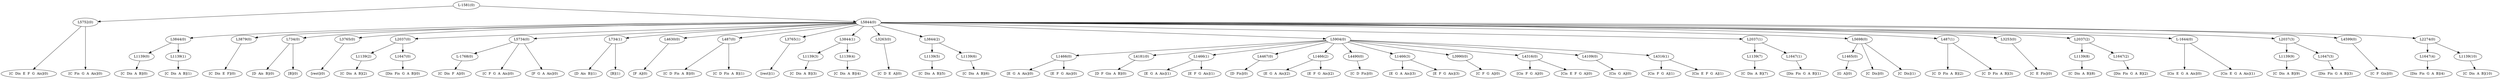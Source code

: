 digraph sample{
"L5752(0)"->"[C  Dis  E  F  G  Ais](0)"
"L5752(0)"->"[C  Fis  G  A  Ais](0)"
"L1139(0)"->"[C  Dis  A  B](0)"
"L1139(1)"->"[C  Dis  A  B](1)"
"L3844(0)"->"L1139(0)"
"L3844(0)"->"L1139(1)"
"L3879(0)"->"[C  Dis  E  F](0)"
"L734(0)"->"[D  Ais  B](0)"
"L734(0)"->"[B](0)"
"L3765(0)"->"[rest](0)"
"L1139(2)"->"[C  Dis  A  B](2)"
"L1647(0)"->"[Dis  Fis  G  A  B](0)"
"L2037(0)"->"L1139(2)"
"L2037(0)"->"L1647(0)"
"L-1768(0)"->"[C  Dis  F  A](0)"
"L5734(0)"->"[C  F  G  A  Ais](0)"
"L5734(0)"->"L-1768(0)"
"L5734(0)"->"[F  G  A  Ais](0)"
"L734(1)"->"[D  Ais  B](1)"
"L734(1)"->"[B](1)"
"L4630(0)"->"[F  A](0)"
"L487(0)"->"[C  D  Fis  A  B](0)"
"L487(0)"->"[C  D  Fis  A  B](1)"
"L3765(1)"->"[rest](1)"
"L1139(3)"->"[C  Dis  A  B](3)"
"L1139(4)"->"[C  Dis  A  B](4)"
"L3844(1)"->"L1139(3)"
"L3844(1)"->"L1139(4)"
"L3263(0)"->"[C  D  E  A](0)"
"L1139(5)"->"[C  Dis  A  B](5)"
"L1139(6)"->"[C  Dis  A  B](6)"
"L3844(2)"->"L1139(5)"
"L3844(2)"->"L1139(6)"
"L1466(0)"->"[E  G  A  Ais](0)"
"L1466(0)"->"[E  F  G  Ais](0)"
"L4181(0)"->"[D  F  Gis  A  B](0)"
"L1466(1)"->"[E  G  A  Ais](1)"
"L1466(1)"->"[E  F  G  Ais](1)"
"L4467(0)"->"[D  Fis](0)"
"L1466(2)"->"[E  G  A  Ais](2)"
"L1466(2)"->"[E  F  G  Ais](2)"
"L4490(0)"->"[C  D  Fis](0)"
"L1466(3)"->"[E  G  A  Ais](3)"
"L1466(3)"->"[E  F  G  Ais](3)"
"L3990(0)"->"[C  F  G  A](0)"
"L4316(0)"->"[Cis  F  G  A](0)"
"L4316(0)"->"[Cis  E  F  G  A](0)"
"L4109(0)"->"[Cis  G  A](0)"
"L4316(1)"->"[Cis  F  G  A](1)"
"L4316(1)"->"[Cis  E  F  G  A](1)"
"L5904(0)"->"L1466(0)"
"L5904(0)"->"L4181(0)"
"L5904(0)"->"L1466(1)"
"L5904(0)"->"L4467(0)"
"L5904(0)"->"L1466(2)"
"L5904(0)"->"L4490(0)"
"L5904(0)"->"L1466(3)"
"L5904(0)"->"L3990(0)"
"L5904(0)"->"L4316(0)"
"L5904(0)"->"L4109(0)"
"L5904(0)"->"L4316(1)"
"L1139(7)"->"[C  Dis  A  B](7)"
"L1647(1)"->"[Dis  Fis  G  A  B](1)"
"L2037(1)"->"L1139(7)"
"L2037(1)"->"L1647(1)"
"L1465(0)"->"[G  A](0)"
"L5698(0)"->"[C  Dis](0)"
"L5698(0)"->"L1465(0)"
"L5698(0)"->"[C  Dis](1)"
"L487(1)"->"[C  D  Fis  A  B](2)"
"L487(1)"->"[C  D  Fis  A  B](3)"
"L3253(0)"->"[C  E  Fis](0)"
"L1139(8)"->"[C  Dis  A  B](8)"
"L1647(2)"->"[Dis  Fis  G  A  B](2)"
"L2037(2)"->"L1139(8)"
"L2037(2)"->"L1647(2)"
"L-1644(0)"->"[Cis  E  G  A  Ais](0)"
"L-1644(0)"->"[Cis  E  G  A  Ais](1)"
"L1139(9)"->"[C  Dis  A  B](9)"
"L1647(3)"->"[Dis  Fis  G  A  B](3)"
"L2037(3)"->"L1139(9)"
"L2037(3)"->"L1647(3)"
"L4599(0)"->"[C  F  Gis](0)"
"L1647(4)"->"[Dis  Fis  G  A  B](4)"
"L1139(10)"->"[C  Dis  A  B](10)"
"L2274(0)"->"L1647(4)"
"L2274(0)"->"L1139(10)"
"L5844(0)"->"L3844(0)"
"L5844(0)"->"L3879(0)"
"L5844(0)"->"L734(0)"
"L5844(0)"->"L3765(0)"
"L5844(0)"->"L2037(0)"
"L5844(0)"->"L5734(0)"
"L5844(0)"->"L734(1)"
"L5844(0)"->"L4630(0)"
"L5844(0)"->"L487(0)"
"L5844(0)"->"L3765(1)"
"L5844(0)"->"L3844(1)"
"L5844(0)"->"L3263(0)"
"L5844(0)"->"L3844(2)"
"L5844(0)"->"L5904(0)"
"L5844(0)"->"L2037(1)"
"L5844(0)"->"L5698(0)"
"L5844(0)"->"L487(1)"
"L5844(0)"->"L3253(0)"
"L5844(0)"->"L2037(2)"
"L5844(0)"->"L-1644(0)"
"L5844(0)"->"L2037(3)"
"L5844(0)"->"L4599(0)"
"L5844(0)"->"L2274(0)"
"L-1581(0)"->"L5752(0)"
"L-1581(0)"->"L5844(0)"
{rank = min; "L-1581(0)"}
{rank = same; "L5752(0)"; "L5844(0)";}
{rank = same; "L3844(0)"; "L3879(0)"; "L734(0)"; "L3765(0)"; "L2037(0)"; "L5734(0)"; "L734(1)"; "L4630(0)"; "L487(0)"; "L3765(1)"; "L3844(1)"; "L3263(0)"; "L3844(2)"; "L5904(0)"; "L2037(1)"; "L5698(0)"; "L487(1)"; "L3253(0)"; "L2037(2)"; "L-1644(0)"; "L2037(3)"; "L4599(0)"; "L2274(0)";}
{rank = same; "L1139(0)"; "L1139(1)"; "L1139(2)"; "L1647(0)"; "L-1768(0)"; "L1139(3)"; "L1139(4)"; "L1139(5)"; "L1139(6)"; "L1466(0)"; "L4181(0)"; "L1466(1)"; "L4467(0)"; "L1466(2)"; "L4490(0)"; "L1466(3)"; "L3990(0)"; "L4316(0)"; "L4109(0)"; "L4316(1)"; "L1139(7)"; "L1647(1)"; "L1465(0)"; "L1139(8)"; "L1647(2)"; "L1139(9)"; "L1647(3)"; "L1647(4)"; "L1139(10)";}
{rank = max; "[B](0)"; "[B](1)"; "[C  D  E  A](0)"; "[C  D  Fis  A  B](0)"; "[C  D  Fis  A  B](1)"; "[C  D  Fis  A  B](2)"; "[C  D  Fis  A  B](3)"; "[C  D  Fis](0)"; "[C  Dis  A  B](0)"; "[C  Dis  A  B](1)"; "[C  Dis  A  B](10)"; "[C  Dis  A  B](2)"; "[C  Dis  A  B](3)"; "[C  Dis  A  B](4)"; "[C  Dis  A  B](5)"; "[C  Dis  A  B](6)"; "[C  Dis  A  B](7)"; "[C  Dis  A  B](8)"; "[C  Dis  A  B](9)"; "[C  Dis  E  F  G  Ais](0)"; "[C  Dis  E  F](0)"; "[C  Dis  F  A](0)"; "[C  Dis](0)"; "[C  Dis](1)"; "[C  E  Fis](0)"; "[C  F  G  A  Ais](0)"; "[C  F  G  A](0)"; "[C  F  Gis](0)"; "[C  Fis  G  A  Ais](0)"; "[Cis  E  F  G  A](0)"; "[Cis  E  F  G  A](1)"; "[Cis  E  G  A  Ais](0)"; "[Cis  E  G  A  Ais](1)"; "[Cis  F  G  A](0)"; "[Cis  F  G  A](1)"; "[Cis  G  A](0)"; "[D  Ais  B](0)"; "[D  Ais  B](1)"; "[D  F  Gis  A  B](0)"; "[D  Fis](0)"; "[Dis  Fis  G  A  B](0)"; "[Dis  Fis  G  A  B](1)"; "[Dis  Fis  G  A  B](2)"; "[Dis  Fis  G  A  B](3)"; "[Dis  Fis  G  A  B](4)"; "[E  F  G  Ais](0)"; "[E  F  G  Ais](1)"; "[E  F  G  Ais](2)"; "[E  F  G  Ais](3)"; "[E  G  A  Ais](0)"; "[E  G  A  Ais](1)"; "[E  G  A  Ais](2)"; "[E  G  A  Ais](3)"; "[F  A](0)"; "[F  G  A  Ais](0)"; "[G  A](0)"; "[rest](0)"; "[rest](1)";}
}